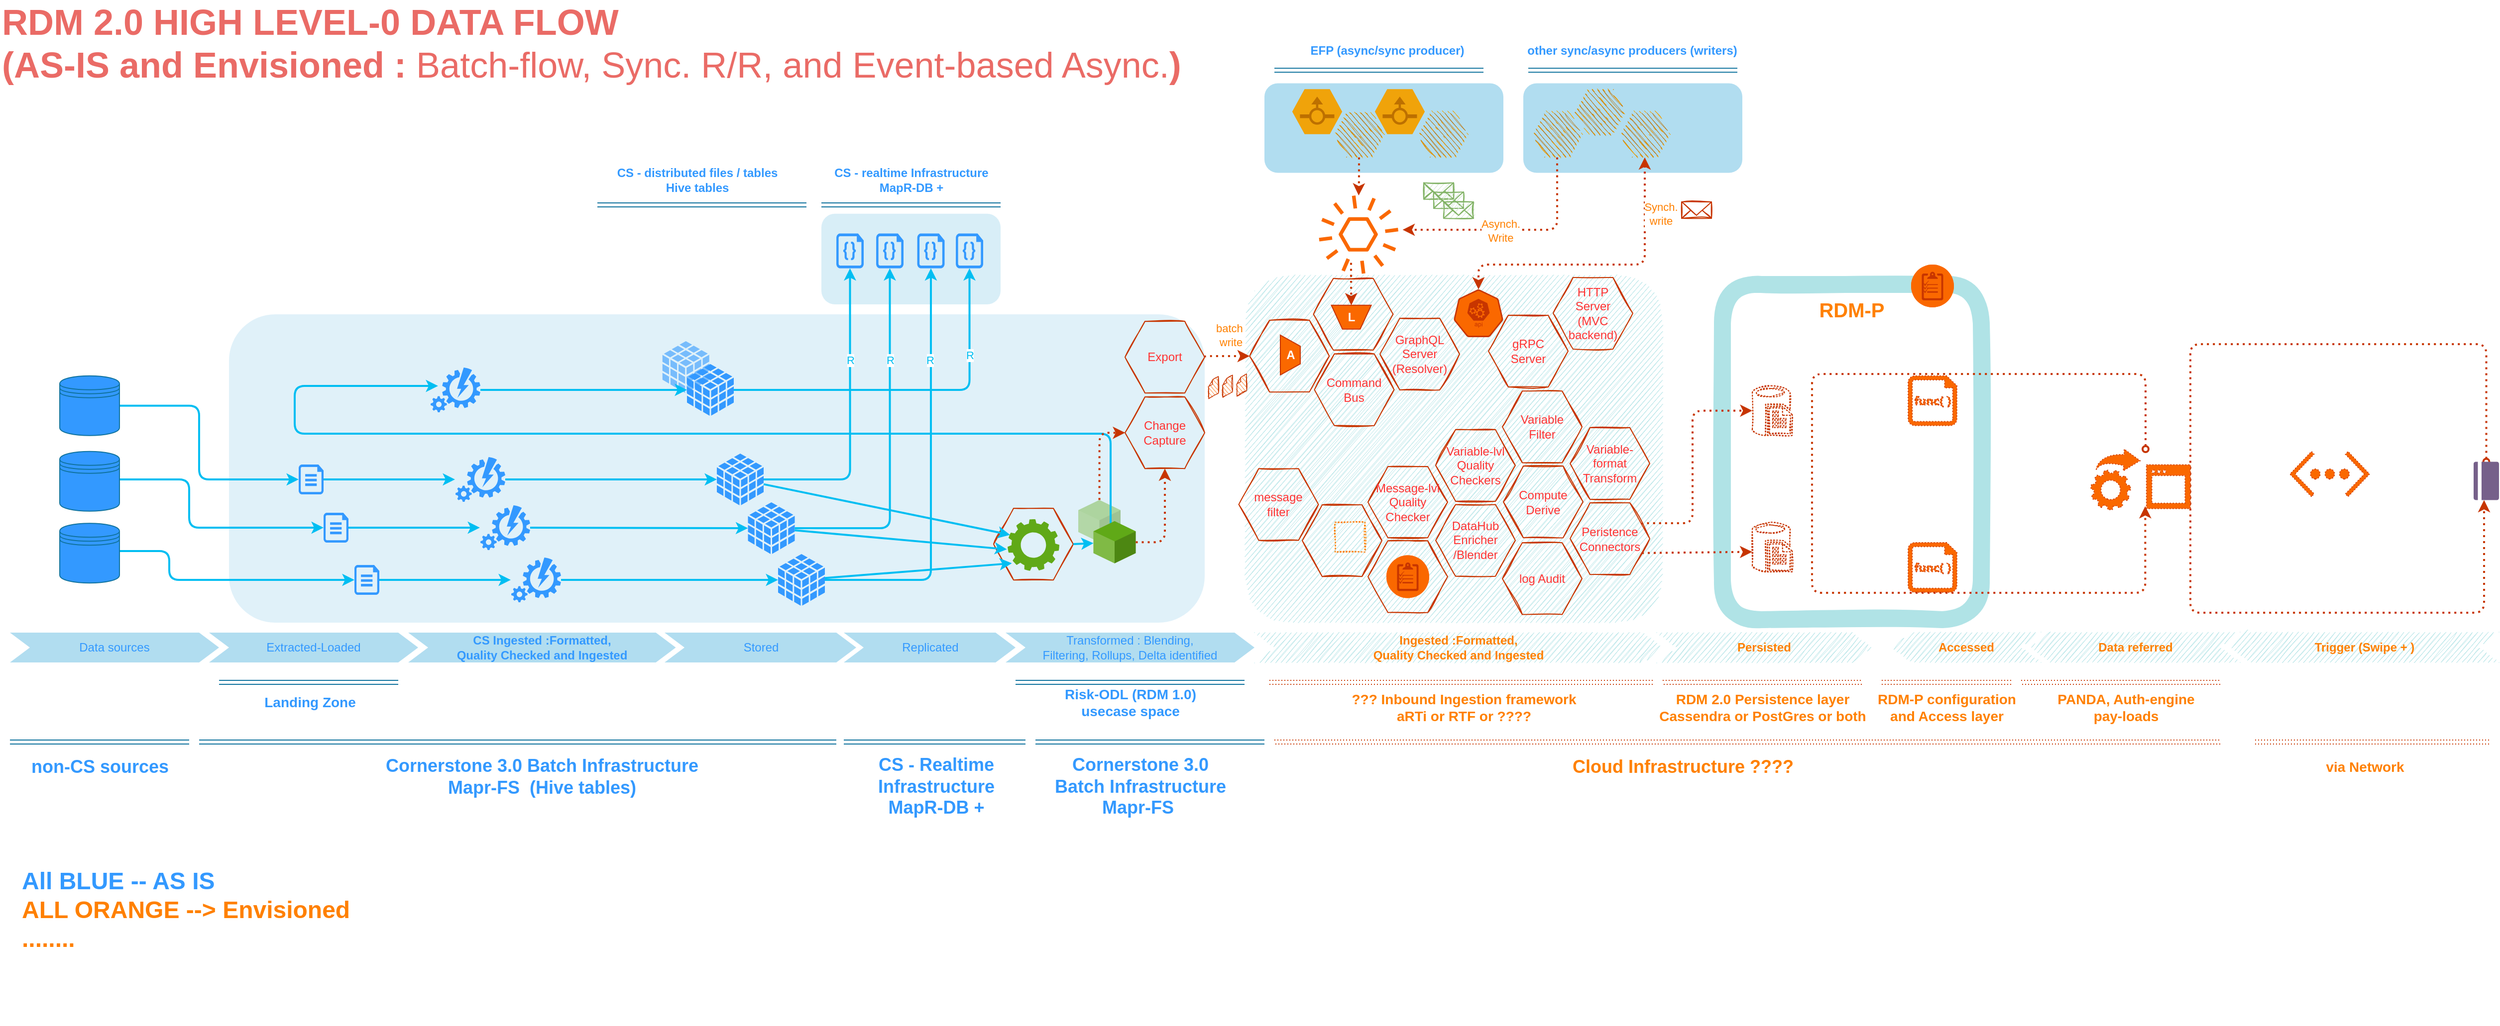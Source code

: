 <mxfile version="14.2.9" type="github">
  <diagram id="Td9-mndeDh_23hXxGDzK" name="Page-1">
    <mxGraphModel dx="883" dy="395" grid="1" gridSize="10" guides="1" tooltips="1" connect="1" arrows="1" fold="1" page="1" pageScale="1" pageWidth="850" pageHeight="1100" math="0" shadow="0">
      <root>
        <mxCell id="0" />
        <mxCell id="1" parent="0" />
        <mxCell id="Pg5ETTxkVNXYhfXZeRP4-10" value="" style="rounded=1;whiteSpace=wrap;html=1;sketch=0;fillColor=#b1ddf0;strokeColor=none;opacity=40;" parent="1" vertex="1">
          <mxGeometry x="250" y="350" width="980" height="310" as="geometry" />
        </mxCell>
        <mxCell id="uS7YmoTxu2O8jpIXmc0K-52" value="" style="shape=hexagon;perimeter=hexagonPerimeter2;whiteSpace=wrap;html=1;fixedSize=1;strokeColor=#C73500;sketch=1;fillColor=none;fontColor=#FF3333;" vertex="1" parent="1">
          <mxGeometry x="1018" y="545" width="80" height="72.12" as="geometry" />
        </mxCell>
        <mxCell id="Pg5ETTxkVNXYhfXZeRP4-1" value="" style="rounded=1;whiteSpace=wrap;html=1;sketch=1;fillColor=#b0e3e6;strokeColor=none;" parent="1" vertex="1">
          <mxGeometry x="1270" y="310" width="420" height="350" as="geometry" />
        </mxCell>
        <mxCell id="uS7YmoTxu2O8jpIXmc0K-47" value="" style="shape=hexagon;perimeter=hexagonPerimeter2;whiteSpace=wrap;html=1;fixedSize=1;strokeColor=#C73500;sketch=1;fontColor=#ffffff;fillColor=none;" vertex="1" parent="1">
          <mxGeometry x="1275.13" y="355.94" width="80" height="72.12" as="geometry" />
        </mxCell>
        <mxCell id="YAnELMvsAP-TXF1h9cd0-8" value="" style="rounded=1;whiteSpace=wrap;html=1;sketch=0;fillColor=#b1ddf0;strokeColor=none;" parent="1" vertex="1">
          <mxGeometry x="1550" y="117.78" width="220" height="90" as="geometry" />
        </mxCell>
        <mxCell id="uS7YmoTxu2O8jpIXmc0K-28" value="" style="shape=hexagon;perimeter=hexagonPerimeter2;whiteSpace=wrap;html=1;fixedSize=1;strokeColor=#C73500;sketch=1;fontColor=#ffffff;fillColor=none;" vertex="1" parent="1">
          <mxGeometry x="1394" y="577.68" width="80" height="72.12" as="geometry" />
        </mxCell>
        <mxCell id="Pg5ETTxkVNXYhfXZeRP4-12" value="&lt;b style=&quot;font-size: 20px&quot;&gt;&lt;font style=&quot;font-size: 20px&quot;&gt;RDM-P&lt;br&gt;&lt;br&gt;&lt;br&gt;&lt;br&gt;&lt;br&gt;&lt;br&gt;&lt;br&gt;&lt;br&gt;&lt;br&gt;&lt;br&gt;&lt;br&gt;&lt;br&gt;&lt;br&gt;&lt;/font&gt;&lt;/b&gt;" style="rounded=1;whiteSpace=wrap;html=1;sketch=1;strokeWidth=17;fillColor=none;fontColor=#FF8000;strokeColor=#B0E3E6;" parent="1" vertex="1">
          <mxGeometry x="1750" y="320" width="260" height="337" as="geometry" />
        </mxCell>
        <mxCell id="YAnELMvsAP-TXF1h9cd0-74" value="&lt;font&gt;gRPC &lt;br&gt;Server&lt;/font&gt;" style="shape=hexagon;perimeter=hexagonPerimeter2;whiteSpace=wrap;html=1;fixedSize=1;strokeColor=#C73500;sketch=1;fillColor=none;fontColor=#FF3333;" parent="1" vertex="1">
          <mxGeometry x="1515" y="350.94" width="80" height="72.12" as="geometry" />
        </mxCell>
        <mxCell id="uS7YmoTxu2O8jpIXmc0K-11" value="" style="shadow=0;dashed=0;html=1;labelPosition=center;verticalLabelPosition=bottom;verticalAlign=top;outlineConnect=0;align=center;shape=mxgraph.office.databases.database_cube;fontColor=#ffffff;strokeColor=none;fillColor=#3399FF;opacity=60;" vertex="1" parent="1">
          <mxGeometry x="685.37" y="377" width="47" height="52" as="geometry" />
        </mxCell>
        <mxCell id="uS7YmoTxu2O8jpIXmc0K-5" value="" style="verticalLabelPosition=bottom;verticalAlign=top;html=1;shape=mxgraph.infographic.shadedCube;isoAngle=15;fillColor=#60a917;fontColor=#ffffff;strokeColor=none;shadow=0;opacity=40;" vertex="1" parent="1">
          <mxGeometry x="1103" y="536.62" width="42.5" height="42.5" as="geometry" />
        </mxCell>
        <mxCell id="YAnELMvsAP-TXF1h9cd0-56" value="" style="shape=hexagon;perimeter=hexagonPerimeter2;whiteSpace=wrap;html=1;fixedSize=1;strokeColor=#C73500;sketch=1;fontColor=#ffffff;fillColor=none;" parent="1" vertex="1">
          <mxGeometry x="1328" y="541.5" width="80" height="72.12" as="geometry" />
        </mxCell>
        <mxCell id="Pg5ETTxkVNXYhfXZeRP4-31" value="" style="rounded=1;whiteSpace=wrap;html=1;sketch=0;fillColor=#b1ddf0;strokeColor=none;" parent="1" vertex="1">
          <mxGeometry x="1290" y="117.78" width="240" height="90" as="geometry" />
        </mxCell>
        <mxCell id="Pg5ETTxkVNXYhfXZeRP4-11" value="" style="rounded=1;whiteSpace=wrap;html=1;sketch=0;fillColor=#b1ddf0;strokeColor=none;opacity=50;" parent="1" vertex="1">
          <mxGeometry x="845" y="248.88" width="180" height="91.12" as="geometry" />
        </mxCell>
        <mxCell id="AzFJETMl0v4Ij8P8jwY9-28" value="" style="edgeStyle=orthogonalEdgeStyle;curved=1;rounded=0;orthogonalLoop=1;jettySize=auto;html=1;strokeWidth=2;entryX=-0.01;entryY=0.499;entryDx=0;entryDy=0;entryPerimeter=0;fillColor=#1ba1e2;strokeColor=#00BEF2;" parent="1" source="AzFJETMl0v4Ij8P8jwY9-1" target="AzFJETMl0v4Ij8P8jwY9-5" edge="1">
          <mxGeometry relative="1" as="geometry">
            <mxPoint x="425" y="527" as="targetPoint" />
          </mxGeometry>
        </mxCell>
        <mxCell id="AzFJETMl0v4Ij8P8jwY9-1" value="" style="verticalLabelPosition=bottom;html=1;verticalAlign=top;align=center;shape=mxgraph.azure.cloud_services_configuration_file;pointerEvents=1;fontColor=#ffffff;strokeColor=none;fillColor=#3399FF;" parent="1" vertex="1">
          <mxGeometry x="320" y="501" width="25" height="30" as="geometry" />
        </mxCell>
        <mxCell id="AzFJETMl0v4Ij8P8jwY9-35" value="" style="edgeStyle=orthogonalEdgeStyle;curved=1;rounded=0;orthogonalLoop=1;jettySize=auto;html=1;strokeWidth=2;fillColor=#1ba1e2;strokeColor=#00BEF2;" parent="1" source="AzFJETMl0v4Ij8P8jwY9-5" target="AzFJETMl0v4Ij8P8jwY9-49" edge="1">
          <mxGeometry relative="1" as="geometry">
            <mxPoint x="658" y="527" as="targetPoint" />
          </mxGeometry>
        </mxCell>
        <mxCell id="AzFJETMl0v4Ij8P8jwY9-5" value="" style="verticalLabelPosition=bottom;html=1;verticalAlign=top;align=center;shape=mxgraph.azure.automation;pointerEvents=1;fontColor=#ffffff;strokeColor=none;fillColor=#3399FF;" parent="1" vertex="1">
          <mxGeometry x="477.5" y="493.5" width="50" height="45" as="geometry" />
        </mxCell>
        <mxCell id="AzFJETMl0v4Ij8P8jwY9-7" value="Extracted-Loaded" style="shape=step;perimeter=stepPerimeter;whiteSpace=wrap;html=1;fixedSize=1;fillColor=#b1ddf0;strokeColor=none;fontColor=#3399FF;fontStyle=0" parent="1" vertex="1">
          <mxGeometry x="230" y="670" width="210" height="30" as="geometry" />
        </mxCell>
        <mxCell id="AzFJETMl0v4Ij8P8jwY9-8" value="CS Ingested :Formatted, &lt;br&gt;Quality Checked and Ingested" style="shape=step;perimeter=stepPerimeter;whiteSpace=wrap;html=1;fixedSize=1;fillColor=#b1ddf0;fontStyle=1;strokeColor=none;fontColor=#3399FF;" parent="1" vertex="1">
          <mxGeometry x="430" y="670" width="268.75" height="30" as="geometry" />
        </mxCell>
        <mxCell id="AzFJETMl0v4Ij8P8jwY9-9" value="Stored" style="shape=step;perimeter=stepPerimeter;whiteSpace=wrap;html=1;fixedSize=1;fillColor=#b1ddf0;strokeColor=none;fontColor=#3399FF;fontStyle=0" parent="1" vertex="1">
          <mxGeometry x="687.5" y="670" width="192.5" height="30" as="geometry" />
        </mxCell>
        <mxCell id="AzFJETMl0v4Ij8P8jwY9-10" value="&lt;span&gt;Transformed : Blending, &lt;br&gt;Filtering, Rollups, Delta identified&lt;/span&gt;" style="shape=step;perimeter=stepPerimeter;whiteSpace=wrap;html=1;fixedSize=1;fillColor=#b1ddf0;strokeColor=none;fontStyle=0;fontColor=#3399FF;" parent="1" vertex="1">
          <mxGeometry x="1030" y="670" width="250" height="30" as="geometry" />
        </mxCell>
        <mxCell id="AzFJETMl0v4Ij8P8jwY9-13" value="" style="shape=link;html=1;fillColor=#b1ddf0;strokeColor=#10739e;fontColor=#3399FF;fontSize=18;" parent="1" edge="1">
          <mxGeometry width="100" relative="1" as="geometry">
            <mxPoint x="220" y="780" as="sourcePoint" />
            <mxPoint x="860" y="780" as="targetPoint" />
          </mxGeometry>
        </mxCell>
        <mxCell id="AzFJETMl0v4Ij8P8jwY9-31" value="Cornerstone 3.0 Batch Infrastructure&lt;br style=&quot;font-size: 18px;&quot;&gt;Mapr-FS&amp;nbsp; (Hive tables)" style="text;html=1;align=center;verticalAlign=middle;resizable=0;points=[];autosize=1;fontStyle=1;fontColor=#3399FF;fontSize=18;" parent="1" vertex="1">
          <mxGeometry x="399.37" y="790" width="330" height="50" as="geometry" />
        </mxCell>
        <mxCell id="AzFJETMl0v4Ij8P8jwY9-37" value="" style="edgeStyle=orthogonalEdgeStyle;curved=1;rounded=0;orthogonalLoop=1;jettySize=auto;html=1;strokeWidth=2;entryX=-0.01;entryY=0.499;entryDx=0;entryDy=0;entryPerimeter=0;fillColor=#1ba1e2;strokeColor=#00BEF2;" parent="1" source="AzFJETMl0v4Ij8P8jwY9-38" target="AzFJETMl0v4Ij8P8jwY9-40" edge="1">
          <mxGeometry relative="1" as="geometry">
            <mxPoint x="450" y="572" as="targetPoint" />
          </mxGeometry>
        </mxCell>
        <mxCell id="AzFJETMl0v4Ij8P8jwY9-38" value="" style="verticalLabelPosition=bottom;html=1;verticalAlign=top;align=center;shape=mxgraph.azure.cloud_services_configuration_file;pointerEvents=1;fontColor=#ffffff;strokeColor=none;fillColor=#3399FF;" parent="1" vertex="1">
          <mxGeometry x="345" y="549.5" width="25" height="30" as="geometry" />
        </mxCell>
        <mxCell id="AzFJETMl0v4Ij8P8jwY9-39" value="" style="edgeStyle=orthogonalEdgeStyle;curved=1;rounded=0;orthogonalLoop=1;jettySize=auto;html=1;strokeWidth=2;fillColor=#1ba1e2;strokeColor=#00BEF2;" parent="1" source="AzFJETMl0v4Ij8P8jwY9-40" target="AzFJETMl0v4Ij8P8jwY9-50" edge="1">
          <mxGeometry relative="1" as="geometry">
            <mxPoint x="683" y="572" as="targetPoint" />
          </mxGeometry>
        </mxCell>
        <mxCell id="AzFJETMl0v4Ij8P8jwY9-40" value="" style="verticalLabelPosition=bottom;html=1;verticalAlign=top;align=center;shape=mxgraph.azure.automation;pointerEvents=1;fontColor=#ffffff;strokeColor=none;fillColor=#3399FF;" parent="1" vertex="1">
          <mxGeometry x="502.5" y="542" width="50" height="45" as="geometry" />
        </mxCell>
        <mxCell id="AzFJETMl0v4Ij8P8jwY9-42" value="" style="edgeStyle=orthogonalEdgeStyle;curved=1;rounded=0;orthogonalLoop=1;jettySize=auto;html=1;strokeWidth=2;entryX=-0.01;entryY=0.499;entryDx=0;entryDy=0;entryPerimeter=0;fillColor=#1ba1e2;strokeColor=#00BEF2;" parent="1" source="AzFJETMl0v4Ij8P8jwY9-43" target="AzFJETMl0v4Ij8P8jwY9-45" edge="1">
          <mxGeometry relative="1" as="geometry">
            <mxPoint x="481" y="617" as="targetPoint" />
          </mxGeometry>
        </mxCell>
        <mxCell id="AzFJETMl0v4Ij8P8jwY9-43" value="" style="verticalLabelPosition=bottom;html=1;verticalAlign=top;align=center;shape=mxgraph.azure.cloud_services_configuration_file;pointerEvents=1;fontColor=#ffffff;strokeColor=none;fillColor=#3399FF;" parent="1" vertex="1">
          <mxGeometry x="376" y="602" width="25" height="30" as="geometry" />
        </mxCell>
        <mxCell id="AzFJETMl0v4Ij8P8jwY9-44" value="" style="edgeStyle=orthogonalEdgeStyle;curved=1;rounded=0;orthogonalLoop=1;jettySize=auto;html=1;strokeWidth=2;fillColor=#1ba1e2;strokeColor=#00BEF2;" parent="1" source="AzFJETMl0v4Ij8P8jwY9-45" target="AzFJETMl0v4Ij8P8jwY9-48" edge="1">
          <mxGeometry relative="1" as="geometry">
            <mxPoint x="714" y="617" as="targetPoint" />
          </mxGeometry>
        </mxCell>
        <mxCell id="AzFJETMl0v4Ij8P8jwY9-45" value="" style="verticalLabelPosition=bottom;html=1;verticalAlign=top;align=center;shape=mxgraph.azure.automation;pointerEvents=1;fontColor=#ffffff;strokeColor=none;fillColor=#3399FF;" parent="1" vertex="1">
          <mxGeometry x="533.5" y="594.5" width="50" height="45" as="geometry" />
        </mxCell>
        <mxCell id="AzFJETMl0v4Ij8P8jwY9-48" value="" style="shadow=0;dashed=0;html=1;labelPosition=center;verticalLabelPosition=bottom;verticalAlign=top;outlineConnect=0;align=center;shape=mxgraph.office.databases.database_cube;fontColor=#ffffff;strokeColor=none;fillColor=#3399FF;" parent="1" vertex="1">
          <mxGeometry x="801.5" y="591" width="47" height="52" as="geometry" />
        </mxCell>
        <mxCell id="AzFJETMl0v4Ij8P8jwY9-60" value="" style="rounded=0;orthogonalLoop=1;jettySize=auto;html=1;strokeWidth=2;entryX=0.049;entryY=0.304;entryDx=0;entryDy=0;entryPerimeter=0;fillColor=#1ba1e2;strokeColor=#00BEF2;" parent="1" source="AzFJETMl0v4Ij8P8jwY9-49" target="AzFJETMl0v4Ij8P8jwY9-58" edge="1">
          <mxGeometry relative="1" as="geometry">
            <mxPoint x="790" y="520" as="sourcePoint" />
            <mxPoint x="795" y="542.5" as="targetPoint" />
          </mxGeometry>
        </mxCell>
        <mxCell id="AzFJETMl0v4Ij8P8jwY9-74" value="" style="rounded=1;sketch=0;orthogonalLoop=1;jettySize=auto;html=1;shadow=0;strokeWidth=2;entryX=0.5;entryY=1;entryDx=0;entryDy=0;entryPerimeter=0;fillColor=#1ba1e2;strokeColor=#00BEF2;edgeStyle=orthogonalEdgeStyle;" parent="1" source="AzFJETMl0v4Ij8P8jwY9-49" target="AzFJETMl0v4Ij8P8jwY9-72" edge="1">
          <mxGeometry relative="1" as="geometry">
            <mxPoint x="795" y="531.5" as="targetPoint" />
          </mxGeometry>
        </mxCell>
        <mxCell id="YAnELMvsAP-TXF1h9cd0-38" value="R" style="edgeLabel;html=1;align=center;verticalAlign=middle;resizable=0;points=[];fontColor=#00BEF2;" parent="AzFJETMl0v4Ij8P8jwY9-74" vertex="1" connectable="0">
          <mxGeometry x="0.334" y="1" relative="1" as="geometry">
            <mxPoint x="0.98" y="-7.47" as="offset" />
          </mxGeometry>
        </mxCell>
        <mxCell id="AzFJETMl0v4Ij8P8jwY9-49" value="" style="shadow=0;dashed=0;html=1;labelPosition=center;verticalLabelPosition=bottom;verticalAlign=top;outlineConnect=0;align=center;shape=mxgraph.office.databases.database_cube;fontColor=#ffffff;strokeColor=none;fillColor=#3399FF;" parent="1" vertex="1">
          <mxGeometry x="740" y="490" width="47" height="52" as="geometry" />
        </mxCell>
        <mxCell id="AzFJETMl0v4Ij8P8jwY9-50" value="" style="shadow=0;dashed=0;html=1;labelPosition=center;verticalLabelPosition=bottom;verticalAlign=top;outlineConnect=0;align=center;shape=mxgraph.office.databases.database_cube;fontColor=#ffffff;strokeColor=none;fillColor=#3399FF;" parent="1" vertex="1">
          <mxGeometry x="771.25" y="539" width="47" height="52" as="geometry" />
        </mxCell>
        <mxCell id="AzFJETMl0v4Ij8P8jwY9-70" value="" style="rounded=1;sketch=0;orthogonalLoop=1;jettySize=auto;html=1;shadow=0;strokeWidth=2;entryX=0.5;entryY=1;entryDx=0;entryDy=0;entryPerimeter=0;fillColor=#1ba1e2;strokeColor=#00BEF2;edgeStyle=orthogonalEdgeStyle;" parent="1" source="AzFJETMl0v4Ij8P8jwY9-51" target="AzFJETMl0v4Ij8P8jwY9-71" edge="1">
          <mxGeometry relative="1" as="geometry">
            <mxPoint x="1188" y="416" as="targetPoint" />
          </mxGeometry>
        </mxCell>
        <mxCell id="YAnELMvsAP-TXF1h9cd0-42" value="R" style="edgeLabel;html=1;align=center;verticalAlign=middle;resizable=0;points=[];fontColor=#00BEF2;" parent="AzFJETMl0v4Ij8P8jwY9-70" vertex="1" connectable="0">
          <mxGeometry x="0.513" y="3" relative="1" as="geometry">
            <mxPoint x="2.96" y="-0.94" as="offset" />
          </mxGeometry>
        </mxCell>
        <mxCell id="AzFJETMl0v4Ij8P8jwY9-51" value="" style="shadow=0;dashed=0;html=1;labelPosition=center;verticalLabelPosition=bottom;verticalAlign=top;outlineConnect=0;align=center;shape=mxgraph.office.databases.database_cube;fontColor=#ffffff;strokeColor=none;fillColor=#3399FF;" parent="1" vertex="1">
          <mxGeometry x="710" y="400" width="47" height="52" as="geometry" />
        </mxCell>
        <mxCell id="AzFJETMl0v4Ij8P8jwY9-52" value="" style="verticalLabelPosition=bottom;html=1;verticalAlign=top;align=center;shape=mxgraph.azure.automation;pointerEvents=1;fontColor=#ffffff;strokeColor=none;fillColor=#3399FF;" parent="1" vertex="1">
          <mxGeometry x="452.5" y="403.5" width="50" height="45" as="geometry" />
        </mxCell>
        <mxCell id="AzFJETMl0v4Ij8P8jwY9-65" value="" style="edgeStyle=orthogonalEdgeStyle;rounded=1;orthogonalLoop=1;jettySize=auto;html=1;strokeWidth=2;entryX=0.23;entryY=0.41;entryDx=0;entryDy=0;entryPerimeter=0;shadow=0;sketch=0;fillColor=#1ba1e2;strokeColor=#00BEF2;exitX=0.5;exitY=0;exitDx=0;exitDy=0;exitPerimeter=0;" parent="1" edge="1">
          <mxGeometry relative="1" as="geometry">
            <mxPoint x="460" y="421.95" as="targetPoint" />
            <Array as="points">
              <mxPoint x="1135" y="470" />
              <mxPoint x="316" y="470" />
              <mxPoint x="316" y="422" />
            </Array>
            <mxPoint x="1135.5" y="561.87" as="sourcePoint" />
          </mxGeometry>
        </mxCell>
        <mxCell id="AzFJETMl0v4Ij8P8jwY9-54" value="" style="verticalLabelPosition=bottom;verticalAlign=top;html=1;shape=mxgraph.infographic.shadedCube;isoAngle=15;fillColor=#60a917;fontColor=#ffffff;strokeColor=none;" parent="1" vertex="1">
          <mxGeometry x="1118.25" y="557.87" width="42.5" height="42.5" as="geometry" />
        </mxCell>
        <mxCell id="AzFJETMl0v4Ij8P8jwY9-55" value="" style="shape=link;html=1;fillColor=#b1ddf0;strokeColor=#10739e;fontColor=#3399FF;fontStyle=0;fontSize=14;" parent="1" edge="1">
          <mxGeometry width="100" relative="1" as="geometry">
            <mxPoint x="1040" y="720" as="sourcePoint" />
            <mxPoint x="1270" y="720" as="targetPoint" />
          </mxGeometry>
        </mxCell>
        <mxCell id="AzFJETMl0v4Ij8P8jwY9-56" value="Risk-ODL (RDM 1.0)&lt;br style=&quot;font-size: 14px&quot;&gt;usecase space" style="text;html=1;align=center;verticalAlign=middle;resizable=0;points=[];autosize=1;fontStyle=1;fontColor=#3399FF;fontSize=14;" parent="1" vertex="1">
          <mxGeometry x="1080" y="720" width="150" height="40" as="geometry" />
        </mxCell>
        <mxCell id="AzFJETMl0v4Ij8P8jwY9-63" value="" style="edgeStyle=none;rounded=0;orthogonalLoop=1;jettySize=auto;html=1;strokeWidth=2;fillColor=#1ba1e2;strokeColor=#00BEF2;exitX=1;exitY=0.5;exitDx=0;exitDy=0;" parent="1" source="uS7YmoTxu2O8jpIXmc0K-52" target="AzFJETMl0v4Ij8P8jwY9-54" edge="1">
          <mxGeometry relative="1" as="geometry">
            <mxPoint x="1110.0" y="584.111" as="sourcePoint" />
          </mxGeometry>
        </mxCell>
        <mxCell id="AzFJETMl0v4Ij8P8jwY9-58" value="" style="html=1;aspect=fixed;shadow=0;align=center;verticalAlign=top;fillColor=#60a917;shape=mxgraph.gcp2.gear;fontColor=#ffffff;strokeColor=none;" parent="1" vertex="1">
          <mxGeometry x="1032" y="555.88" width="52" height="52" as="geometry" />
        </mxCell>
        <mxCell id="AzFJETMl0v4Ij8P8jwY9-61" value="" style="rounded=0;orthogonalLoop=1;jettySize=auto;html=1;strokeWidth=2;fillColor=#1ba1e2;strokeColor=#00BEF2;entryX=-0.013;entryY=0.585;entryDx=0;entryDy=0;entryPerimeter=0;" parent="1" source="AzFJETMl0v4Ij8P8jwY9-50" target="AzFJETMl0v4Ij8P8jwY9-58" edge="1">
          <mxGeometry relative="1" as="geometry">
            <mxPoint x="725" y="555.536" as="sourcePoint" />
            <mxPoint x="902.35" y="578.45" as="targetPoint" />
          </mxGeometry>
        </mxCell>
        <mxCell id="AzFJETMl0v4Ij8P8jwY9-62" value="" style="rounded=0;orthogonalLoop=1;jettySize=auto;html=1;strokeWidth=2;entryX=0.083;entryY=0.854;entryDx=0;entryDy=0;entryPerimeter=0;fillColor=#1ba1e2;strokeColor=#00BEF2;" parent="1" source="AzFJETMl0v4Ij8P8jwY9-48" target="AzFJETMl0v4Ij8P8jwY9-58" edge="1">
          <mxGeometry relative="1" as="geometry">
            <mxPoint x="749" y="597.493" as="sourcePoint" />
            <mxPoint x="898.35" y="597.45" as="targetPoint" />
          </mxGeometry>
        </mxCell>
        <mxCell id="AzFJETMl0v4Ij8P8jwY9-68" value="Replicated" style="shape=step;perimeter=stepPerimeter;whiteSpace=wrap;html=1;fixedSize=1;fillColor=#b1ddf0;strokeColor=none;fontColor=#3399FF;fontStyle=0" parent="1" vertex="1">
          <mxGeometry x="867.5" y="670" width="172.5" height="30" as="geometry" />
        </mxCell>
        <mxCell id="AzFJETMl0v4Ij8P8jwY9-71" value="" style="verticalLabelPosition=bottom;html=1;verticalAlign=top;align=center;shape=mxgraph.azure.code_file;pointerEvents=1;fontColor=#ffffff;strokeColor=none;fillColor=#3399FF;" parent="1" vertex="1">
          <mxGeometry x="980" y="268.75" width="27.5" height="35" as="geometry" />
        </mxCell>
        <mxCell id="AzFJETMl0v4Ij8P8jwY9-72" value="" style="verticalLabelPosition=bottom;html=1;verticalAlign=top;align=center;shape=mxgraph.azure.code_file;pointerEvents=1;fontColor=#ffffff;strokeColor=none;fillColor=#3399FF;" parent="1" vertex="1">
          <mxGeometry x="860" y="268.75" width="27.5" height="35" as="geometry" />
        </mxCell>
        <mxCell id="AzFJETMl0v4Ij8P8jwY9-76" value="" style="verticalLabelPosition=bottom;html=1;verticalAlign=top;align=center;shape=mxgraph.azure.code_file;pointerEvents=1;fontColor=#ffffff;strokeColor=none;fillColor=#3399FF;" parent="1" vertex="1">
          <mxGeometry x="900" y="268.75" width="27.5" height="35" as="geometry" />
        </mxCell>
        <mxCell id="AzFJETMl0v4Ij8P8jwY9-78" value="" style="verticalLabelPosition=bottom;html=1;verticalAlign=top;align=center;shape=mxgraph.azure.code_file;pointerEvents=1;fontColor=#ffffff;strokeColor=none;fillColor=#3399FF;" parent="1" vertex="1">
          <mxGeometry x="941.25" y="268.75" width="27.5" height="35" as="geometry" />
        </mxCell>
        <mxCell id="AzFJETMl0v4Ij8P8jwY9-79" value="" style="rounded=1;orthogonalLoop=1;jettySize=auto;html=1;strokeWidth=2;entryX=0.5;entryY=1;entryDx=0;entryDy=0;entryPerimeter=0;fillColor=#1ba1e2;strokeColor=#00BEF2;edgeStyle=orthogonalEdgeStyle;" parent="1" source="AzFJETMl0v4Ij8P8jwY9-48" target="AzFJETMl0v4Ij8P8jwY9-78" edge="1">
          <mxGeometry relative="1" as="geometry">
            <mxPoint x="817.25" y="642.565" as="sourcePoint" />
            <mxPoint x="1167.5" y="643.54" as="targetPoint" />
          </mxGeometry>
        </mxCell>
        <mxCell id="YAnELMvsAP-TXF1h9cd0-40" value="R" style="edgeLabel;html=1;align=center;verticalAlign=middle;resizable=0;points=[];fontColor=#00BEF2;" parent="AzFJETMl0v4Ij8P8jwY9-79" vertex="1" connectable="0">
          <mxGeometry x="0.551" y="1" relative="1" as="geometry">
            <mxPoint x="-0.25" y="-2.17" as="offset" />
          </mxGeometry>
        </mxCell>
        <mxCell id="AzFJETMl0v4Ij8P8jwY9-77" value="" style="rounded=1;sketch=0;orthogonalLoop=1;jettySize=auto;html=1;shadow=0;strokeWidth=2;entryX=0.5;entryY=1;entryDx=0;entryDy=0;entryPerimeter=0;fillColor=#1ba1e2;strokeColor=#00BEF2;edgeStyle=orthogonalEdgeStyle;" parent="1" source="AzFJETMl0v4Ij8P8jwY9-50" target="AzFJETMl0v4Ij8P8jwY9-76" edge="1">
          <mxGeometry relative="1" as="geometry" />
        </mxCell>
        <mxCell id="YAnELMvsAP-TXF1h9cd0-39" value="R" style="edgeLabel;html=1;align=center;verticalAlign=middle;resizable=0;points=[];fontColor=#00BEF2;" parent="AzFJETMl0v4Ij8P8jwY9-77" vertex="1" connectable="0">
          <mxGeometry x="0.465" relative="1" as="geometry">
            <mxPoint x="-0.02" y="-3.22" as="offset" />
          </mxGeometry>
        </mxCell>
        <mxCell id="AzFJETMl0v4Ij8P8jwY9-81" value="" style="shape=link;html=1;fillColor=#b1ddf0;strokeColor=#10739e;fontColor=#3399FF;fontSize=18;" parent="1" edge="1">
          <mxGeometry width="100" relative="1" as="geometry">
            <mxPoint x="867.5" y="780" as="sourcePoint" />
            <mxPoint x="1050" y="780" as="targetPoint" />
          </mxGeometry>
        </mxCell>
        <mxCell id="AzFJETMl0v4Ij8P8jwY9-82" value="CS - Realtime &lt;br&gt;Infrastructure&lt;br style=&quot;font-size: 18px&quot;&gt;MapR-DB +" style="text;html=1;align=center;verticalAlign=middle;resizable=0;points=[];autosize=1;fontStyle=1;fontColor=#3399FF;fontSize=18;" parent="1" vertex="1">
          <mxGeometry x="895" y="790" width="130" height="70" as="geometry" />
        </mxCell>
        <mxCell id="AzFJETMl0v4Ij8P8jwY9-83" value="Ingested :Formatted, &lt;br&gt;Quality Checked and Ingested" style="shape=step;perimeter=stepPerimeter;whiteSpace=wrap;html=1;fixedSize=1;fillColor=#b0e3e6;fontStyle=1;dashed=1;dashPattern=1 2;sketch=1;strokeColor=none;fontColor=#FF8000;" parent="1" vertex="1">
          <mxGeometry x="1280" y="670" width="410" height="30" as="geometry" />
        </mxCell>
        <mxCell id="AzFJETMl0v4Ij8P8jwY9-88" value="Persisted" style="shape=step;perimeter=stepPerimeter;whiteSpace=wrap;html=1;fixedSize=1;fillColor=#b0e3e6;fontStyle=1;dashed=1;dashPattern=1 2;sketch=1;strokeColor=none;fontColor=#FF8000;" parent="1" vertex="1">
          <mxGeometry x="1684" y="670" width="216" height="30" as="geometry" />
        </mxCell>
        <mxCell id="AzFJETMl0v4Ij8P8jwY9-89" value="" style="shape=link;html=1;fillColor=#fa6800;strokeColor=#C73500;fontColor=#006600;dashed=1;dashPattern=1 2;fontSize=14;" parent="1" edge="1">
          <mxGeometry width="100" relative="1" as="geometry">
            <mxPoint x="1690" y="720" as="sourcePoint" />
            <mxPoint x="1890" y="720" as="targetPoint" />
          </mxGeometry>
        </mxCell>
        <mxCell id="AzFJETMl0v4Ij8P8jwY9-90" value="" style="shape=link;html=1;fillColor=#fa6800;fontColor=#006600;strokeColor=#C73500;dashed=1;dashPattern=1 2;fontSize=14;" parent="1" edge="1">
          <mxGeometry width="100" relative="1" as="geometry">
            <mxPoint x="1295" y="720" as="sourcePoint" />
            <mxPoint x="1680" y="720" as="targetPoint" />
          </mxGeometry>
        </mxCell>
        <mxCell id="AzFJETMl0v4Ij8P8jwY9-91" value="??? Inbound Ingestion framework&lt;br style=&quot;font-size: 14px;&quot;&gt;aRTi or RTF or ????" style="text;html=1;align=center;verticalAlign=middle;resizable=0;points=[];autosize=1;fontColor=#FF8000;fontStyle=1;fontSize=14;" parent="1" vertex="1">
          <mxGeometry x="1370" y="725" width="240" height="40" as="geometry" />
        </mxCell>
        <mxCell id="AzFJETMl0v4Ij8P8jwY9-92" value="RDM 2.0 Persistence layer&lt;br style=&quot;font-size: 14px;&quot;&gt;Cassendra or PostGres or both" style="text;html=1;align=center;verticalAlign=middle;resizable=0;points=[];autosize=1;fontColor=#FF8000;fontStyle=1;fontSize=14;" parent="1" vertex="1">
          <mxGeometry x="1680" y="725" width="220" height="40" as="geometry" />
        </mxCell>
        <mxCell id="AzFJETMl0v4Ij8P8jwY9-95" value="" style="shape=link;html=1;fillColor=#b1ddf0;strokeColor=#10739e;fontColor=#3399FF;" parent="1" edge="1">
          <mxGeometry width="100" relative="1" as="geometry">
            <mxPoint x="845" y="240" as="sourcePoint" />
            <mxPoint x="1025" y="240" as="targetPoint" />
          </mxGeometry>
        </mxCell>
        <mxCell id="AzFJETMl0v4Ij8P8jwY9-96" value="CS - realtime Infrastructure&lt;br&gt;MapR-DB +" style="text;html=1;align=center;verticalAlign=middle;resizable=0;points=[];autosize=1;fontStyle=1;fontColor=#3399FF;" parent="1" vertex="1">
          <mxGeometry x="850" y="200" width="170" height="30" as="geometry" />
        </mxCell>
        <mxCell id="AzFJETMl0v4Ij8P8jwY9-99" value="&lt;b&gt;&lt;font&gt;&lt;font style=&quot;font-size: 24px&quot;&gt;&lt;font color=&quot;#3399ff&quot;&gt;All BLUE -- AS IS&lt;/font&gt;&lt;br&gt;ALL ORANGE --&amp;gt; Envisioned&lt;br&gt;........&lt;br&gt;&lt;br&gt;&lt;br&gt;&lt;/font&gt;&lt;br&gt;&lt;/font&gt;&lt;/b&gt;" style="text;html=1;align=left;verticalAlign=middle;resizable=0;points=[];autosize=1;fontColor=#FF8000;" parent="1" vertex="1">
          <mxGeometry x="40" y="935" width="350" height="100" as="geometry" />
        </mxCell>
        <mxCell id="AzFJETMl0v4Ij8P8jwY9-100" value="" style="shape=link;html=1;fillColor=#b1ddf0;strokeColor=#10739e;fontColor=#3399FF;fontSize=18;" parent="1" edge="1">
          <mxGeometry width="100" relative="1" as="geometry">
            <mxPoint x="1060" y="780" as="sourcePoint" />
            <mxPoint x="1290" y="780" as="targetPoint" />
          </mxGeometry>
        </mxCell>
        <mxCell id="AzFJETMl0v4Ij8P8jwY9-101" value="Cornerstone 3.0 &lt;br&gt;Batch Infrastructure&lt;br style=&quot;font-size: 18px&quot;&gt;Mapr-FS&amp;nbsp;" style="text;html=1;align=center;verticalAlign=middle;resizable=0;points=[];autosize=1;fontStyle=1;fontColor=#3399FF;fontSize=18;" parent="1" vertex="1">
          <mxGeometry x="1070" y="790" width="190" height="70" as="geometry" />
        </mxCell>
        <mxCell id="AzFJETMl0v4Ij8P8jwY9-102" value="" style="shape=link;html=1;fillColor=#fa6800;strokeColor=#C73500;fontColor=#3399FF;dashed=1;dashPattern=1 2;fontSize=18;" parent="1" edge="1">
          <mxGeometry width="100" relative="1" as="geometry">
            <mxPoint x="1300" y="780" as="sourcePoint" />
            <mxPoint x="2250" y="780" as="targetPoint" />
          </mxGeometry>
        </mxCell>
        <mxCell id="AzFJETMl0v4Ij8P8jwY9-103" value="Cloud Infrastructure ????" style="text;html=1;align=center;verticalAlign=middle;resizable=0;points=[];autosize=1;fontStyle=1;fontColor=#FF8000;fontSize=18;" parent="1" vertex="1">
          <mxGeometry x="1590" y="790" width="240" height="30" as="geometry" />
        </mxCell>
        <mxCell id="AzFJETMl0v4Ij8P8jwY9-104" value="&lt;font&gt;&lt;font style=&quot;font-size: 36px&quot;&gt;RDM 2.0 HIGH LEVEL-0 DATA FLOW &lt;br&gt;(AS-IS and Envisioned : &lt;span style=&quot;font-weight: normal&quot;&gt;Batch-flow, Sync. R/R, and Event-based Async.&lt;/span&gt;)&lt;br&gt;&lt;/font&gt;&lt;br&gt;&lt;/font&gt;" style="text;html=1;align=left;verticalAlign=middle;resizable=0;points=[];autosize=1;fontStyle=1;fontColor=#EA6B66;" parent="1" vertex="1">
          <mxGeometry x="20" y="54.66" width="1200" height="60" as="geometry" />
        </mxCell>
        <mxCell id="AzFJETMl0v4Ij8P8jwY9-105" value="Data sources" style="shape=step;perimeter=stepPerimeter;whiteSpace=wrap;html=1;fixedSize=1;fillColor=#b1ddf0;strokeColor=none;fontColor=#3399FF;fontStyle=0" parent="1" vertex="1">
          <mxGeometry x="30" y="670" width="210" height="30" as="geometry" />
        </mxCell>
        <mxCell id="AzFJETMl0v4Ij8P8jwY9-109" value="" style="edgeStyle=orthogonalEdgeStyle;rounded=1;sketch=0;orthogonalLoop=1;jettySize=auto;html=1;shadow=0;labelBackgroundColor=none;strokeColor=#00BEF2;strokeWidth=2;fontColor=#FF8000;entryX=0;entryY=0.5;entryDx=0;entryDy=0;entryPerimeter=0;" parent="1" source="AzFJETMl0v4Ij8P8jwY9-107" target="AzFJETMl0v4Ij8P8jwY9-1" edge="1">
          <mxGeometry relative="1" as="geometry">
            <mxPoint x="200" y="516" as="targetPoint" />
            <Array as="points">
              <mxPoint x="220" y="442" />
              <mxPoint x="220" y="516" />
            </Array>
          </mxGeometry>
        </mxCell>
        <mxCell id="AzFJETMl0v4Ij8P8jwY9-107" value="" style="shape=datastore;whiteSpace=wrap;html=1;labelBackgroundColor=none;sketch=0;strokeColor=#10739e;align=left;fillColor=#3399FF;" parent="1" vertex="1">
          <mxGeometry x="80" y="411.88" width="60" height="60" as="geometry" />
        </mxCell>
        <mxCell id="AzFJETMl0v4Ij8P8jwY9-112" value="" style="edgeStyle=orthogonalEdgeStyle;rounded=1;sketch=0;orthogonalLoop=1;jettySize=auto;html=1;shadow=0;labelBackgroundColor=none;strokeColor=#00BEF2;strokeWidth=2;fontColor=#FF8000;entryX=0;entryY=0.5;entryDx=0;entryDy=0;entryPerimeter=0;" parent="1" source="AzFJETMl0v4Ij8P8jwY9-110" target="AzFJETMl0v4Ij8P8jwY9-38" edge="1">
          <mxGeometry relative="1" as="geometry">
            <mxPoint x="220" y="549.5" as="targetPoint" />
            <Array as="points">
              <mxPoint x="210" y="516" />
              <mxPoint x="210" y="565" />
            </Array>
          </mxGeometry>
        </mxCell>
        <mxCell id="AzFJETMl0v4Ij8P8jwY9-110" value="" style="shape=datastore;whiteSpace=wrap;html=1;labelBackgroundColor=none;sketch=0;strokeColor=#10739e;align=left;fillColor=#3399FF;" parent="1" vertex="1">
          <mxGeometry x="80" y="487.88" width="60" height="60" as="geometry" />
        </mxCell>
        <mxCell id="AzFJETMl0v4Ij8P8jwY9-114" value="" style="edgeStyle=orthogonalEdgeStyle;rounded=1;sketch=0;orthogonalLoop=1;jettySize=auto;html=1;shadow=0;labelBackgroundColor=none;strokeColor=#00BEF2;strokeWidth=2;fontColor=#FF8000;entryX=0;entryY=0.5;entryDx=0;entryDy=0;entryPerimeter=0;" parent="1" source="AzFJETMl0v4Ij8P8jwY9-113" target="AzFJETMl0v4Ij8P8jwY9-43" edge="1">
          <mxGeometry relative="1" as="geometry">
            <Array as="points">
              <mxPoint x="190" y="588" />
              <mxPoint x="190" y="617" />
            </Array>
          </mxGeometry>
        </mxCell>
        <mxCell id="AzFJETMl0v4Ij8P8jwY9-113" value="" style="shape=datastore;whiteSpace=wrap;html=1;labelBackgroundColor=none;sketch=0;strokeColor=#10739e;align=left;fillColor=#3399FF;" parent="1" vertex="1">
          <mxGeometry x="80" y="560.13" width="60" height="60" as="geometry" />
        </mxCell>
        <mxCell id="AzFJETMl0v4Ij8P8jwY9-115" value="" style="shape=link;html=1;fillColor=#b1ddf0;strokeColor=#10739e;fontColor=#3399FF;fontStyle=0;fontSize=14;" parent="1" edge="1">
          <mxGeometry width="100" relative="1" as="geometry">
            <mxPoint x="240" y="720" as="sourcePoint" />
            <mxPoint x="420" y="720" as="targetPoint" />
          </mxGeometry>
        </mxCell>
        <mxCell id="AzFJETMl0v4Ij8P8jwY9-116" value="Landing Zone" style="text;html=1;align=center;verticalAlign=middle;resizable=0;points=[];autosize=1;fontStyle=1;fontColor=#3399FF;fontSize=14;" parent="1" vertex="1">
          <mxGeometry x="276" y="730" width="110" height="20" as="geometry" />
        </mxCell>
        <mxCell id="AzFJETMl0v4Ij8P8jwY9-118" value="" style="shape=link;html=1;fillColor=#b1ddf0;strokeColor=#10739e;fontColor=#3399FF;" parent="1" edge="1">
          <mxGeometry width="100" relative="1" as="geometry">
            <mxPoint x="620" y="240" as="sourcePoint" />
            <mxPoint x="830" y="240" as="targetPoint" />
          </mxGeometry>
        </mxCell>
        <mxCell id="AzFJETMl0v4Ij8P8jwY9-119" value="CS - distributed files / tables&lt;br&gt;Hive tables" style="text;html=1;align=center;verticalAlign=middle;resizable=0;points=[];autosize=1;fontStyle=1;fontColor=#3399FF;" parent="1" vertex="1">
          <mxGeometry x="630" y="200" width="180" height="30" as="geometry" />
        </mxCell>
        <mxCell id="AzFJETMl0v4Ij8P8jwY9-120" value="" style="shape=link;html=1;fillColor=#b1ddf0;strokeColor=#10739e;fontColor=#3399FF;fontStyle=0;fontSize=18;" parent="1" edge="1">
          <mxGeometry width="100" relative="1" as="geometry">
            <mxPoint x="30" y="780" as="sourcePoint" />
            <mxPoint x="210" y="780" as="targetPoint" />
          </mxGeometry>
        </mxCell>
        <mxCell id="AzFJETMl0v4Ij8P8jwY9-121" value="non-CS sources" style="text;html=1;align=center;verticalAlign=middle;resizable=0;points=[];autosize=1;fontStyle=1;fontColor=#3399FF;fontSize=18;" parent="1" vertex="1">
          <mxGeometry x="45" y="790" width="150" height="30" as="geometry" />
        </mxCell>
        <mxCell id="AzFJETMl0v4Ij8P8jwY9-122" value="Accessed" style="shape=step;perimeter=stepPerimeter;whiteSpace=wrap;html=1;fixedSize=1;fillColor=#b0e3e6;fontStyle=1;dashed=1;dashPattern=1 2;sketch=1;strokeColor=none;fontColor=#FF8000;direction=west;" parent="1" vertex="1">
          <mxGeometry x="1920" y="670" width="150" height="30" as="geometry" />
        </mxCell>
        <mxCell id="AzFJETMl0v4Ij8P8jwY9-123" value="Data referred" style="shape=step;perimeter=stepPerimeter;whiteSpace=wrap;html=1;fixedSize=1;fillColor=#b0e3e6;fontStyle=1;dashed=1;dashPattern=1 2;sketch=1;strokeColor=none;fontColor=#FF8000;direction=west;" parent="1" vertex="1">
          <mxGeometry x="2060" y="670" width="210" height="30" as="geometry" />
        </mxCell>
        <mxCell id="AzFJETMl0v4Ij8P8jwY9-125" value="" style="shape=link;html=1;fillColor=#fa6800;strokeColor=#C73500;fontColor=#006600;dashed=1;dashPattern=1 2;fontSize=14;" parent="1" edge="1">
          <mxGeometry width="100" relative="1" as="geometry">
            <mxPoint x="1910" y="720" as="sourcePoint" />
            <mxPoint x="2040" y="720" as="targetPoint" />
          </mxGeometry>
        </mxCell>
        <mxCell id="AzFJETMl0v4Ij8P8jwY9-126" value="RDM-P configuration &lt;br style=&quot;font-size: 14px;&quot;&gt;and Access layer" style="text;html=1;align=center;verticalAlign=middle;resizable=0;points=[];autosize=1;fontColor=#FF8000;fontStyle=1;fontSize=14;" parent="1" vertex="1">
          <mxGeometry x="1900" y="725" width="150" height="40" as="geometry" />
        </mxCell>
        <mxCell id="AzFJETMl0v4Ij8P8jwY9-127" value="" style="shape=link;html=1;fillColor=#fa6800;strokeColor=#C73500;fontColor=#006600;dashed=1;dashPattern=1 2;fontSize=14;" parent="1" edge="1">
          <mxGeometry width="100" relative="1" as="geometry">
            <mxPoint x="2050" y="720" as="sourcePoint" />
            <mxPoint x="2250" y="720" as="targetPoint" />
          </mxGeometry>
        </mxCell>
        <mxCell id="AzFJETMl0v4Ij8P8jwY9-128" value="PANDA, Auth-engine &lt;br&gt;pay-loads" style="text;html=1;align=center;verticalAlign=middle;resizable=0;points=[];autosize=1;fontColor=#FF8000;fontStyle=1;fontSize=14;" parent="1" vertex="1">
          <mxGeometry x="2080" y="725" width="150" height="40" as="geometry" />
        </mxCell>
        <mxCell id="AzFJETMl0v4Ij8P8jwY9-131" value="" style="aspect=fixed;pointerEvents=1;shadow=0;dashed=1;html=1;labelPosition=center;verticalLabelPosition=bottom;verticalAlign=top;align=center;shape=mxgraph.mscae.enterprise.code_file;labelBackgroundColor=none;sketch=0;fontColor=#ffffff;dashPattern=1 2;strokeColor=#C73500;fillColor=#fa6800;" parent="1" vertex="1">
          <mxGeometry x="1936.5" y="579.5" width="49" height="50" as="geometry" />
        </mxCell>
        <mxCell id="AzFJETMl0v4Ij8P8jwY9-139" value="" style="edgeStyle=orthogonalEdgeStyle;rounded=1;sketch=0;orthogonalLoop=1;jettySize=auto;html=1;shadow=0;dashed=1;dashPattern=1 2;labelBackgroundColor=none;strokeColor=#C73500;strokeWidth=2;fontColor=#FF8000;fillColor=#fa6800;startArrow=oval;startFill=0;entryX=0.547;entryY=0.941;entryDx=0;entryDy=0;entryPerimeter=0;" parent="1" source="AzFJETMl0v4Ij8P8jwY9-137" edge="1" target="AzFJETMl0v4Ij8P8jwY9-137">
          <mxGeometry relative="1" as="geometry">
            <mxPoint x="2175" y="606" as="targetPoint" />
            <Array as="points">
              <mxPoint x="2175" y="410" />
              <mxPoint x="1840" y="410" />
              <mxPoint x="1840" y="630" />
              <mxPoint x="2175" y="630" />
            </Array>
          </mxGeometry>
        </mxCell>
        <mxCell id="AzFJETMl0v4Ij8P8jwY9-141" value="" style="fillColor=#fa6800;verticalLabelPosition=bottom;html=1;verticalAlign=top;align=center;points=[[0.145,0.145,0],[0.5,0,0],[0.855,0.145,0],[1,0.5,0],[0.855,0.855,0],[0.5,1,0],[0.145,0.855,0],[0,0.5,0]];pointerEvents=1;shape=mxgraph.cisco_safe.compositeIcon;bgIcon=ellipse;resIcon=mxgraph.cisco_safe.capability.policy_configuration;dashed=1;dashPattern=1 2;labelBackgroundColor=none;sketch=0;fontColor=#ffffff;strokeColor=#C73500;" parent="1" vertex="1">
          <mxGeometry x="1412.5" y="592.24" width="43" height="43" as="geometry" />
        </mxCell>
        <mxCell id="AzFJETMl0v4Ij8P8jwY9-142" value="Trigger (Swipe + )" style="shape=step;perimeter=stepPerimeter;whiteSpace=wrap;html=1;fixedSize=1;fillColor=#b0e3e6;fontStyle=1;dashed=1;dashPattern=1 2;sketch=1;strokeColor=none;fontColor=#FF8000;direction=west;" parent="1" vertex="1">
          <mxGeometry x="2260" y="670" width="270" height="30" as="geometry" />
        </mxCell>
        <mxCell id="AzFJETMl0v4Ij8P8jwY9-146" value="" style="edgeStyle=orthogonalEdgeStyle;rounded=1;sketch=0;orthogonalLoop=1;jettySize=auto;html=1;shadow=0;dashed=1;dashPattern=1 2;labelBackgroundColor=none;strokeColor=#C73500;strokeWidth=2;fontColor=#FF8000;fillColor=#fa6800;startArrow=oval;startFill=0;fontStyle=1" parent="1" edge="1" target="AzFJETMl0v4Ij8P8jwY9-145" source="AzFJETMl0v4Ij8P8jwY9-145">
          <mxGeometry relative="1" as="geometry">
            <mxPoint x="2515" y="552" as="sourcePoint" />
            <mxPoint x="2515" y="608" as="targetPoint" />
            <Array as="points">
              <mxPoint x="2517" y="380" />
              <mxPoint x="2220" y="380" />
              <mxPoint x="2220" y="650" />
              <mxPoint x="2515" y="650" />
            </Array>
          </mxGeometry>
        </mxCell>
        <mxCell id="AzFJETMl0v4Ij8P8jwY9-137" value="" style="html=1;aspect=fixed;strokeColor=#C73500;shadow=0;align=center;verticalAlign=top;fillColor=#fa6800;shape=mxgraph.gcp2.gear_arrow;dashed=1;dashPattern=1 2;labelBackgroundColor=none;sketch=0;fontColor=#ffffff;" parent="1" vertex="1">
          <mxGeometry x="2120" y="485.5" width="100" height="61" as="geometry" />
        </mxCell>
        <mxCell id="AzFJETMl0v4Ij8P8jwY9-147" value="" style="verticalLabelPosition=bottom;html=1;verticalAlign=top;align=center;fillColor=#fa6800;shape=mxgraph.azure.virtual_network;pointerEvents=1;dashed=1;dashPattern=1 2;labelBackgroundColor=none;sketch=0;fontSize=18;fontColor=#ffffff;strokeColor=#C73500;" parent="1" vertex="1">
          <mxGeometry x="2320" y="487.88" width="80" height="45.5" as="geometry" />
        </mxCell>
        <mxCell id="AzFJETMl0v4Ij8P8jwY9-148" value="" style="shape=link;html=1;fillColor=#fa6800;strokeColor=#C73500;fontColor=#006600;dashed=1;dashPattern=1 2;fontSize=14;" parent="1" edge="1">
          <mxGeometry width="100" relative="1" as="geometry">
            <mxPoint x="2285" y="780" as="sourcePoint" />
            <mxPoint x="2520" y="780" as="targetPoint" />
          </mxGeometry>
        </mxCell>
        <mxCell id="AzFJETMl0v4Ij8P8jwY9-149" value="via Network" style="text;html=1;align=center;verticalAlign=middle;resizable=0;points=[];autosize=1;fontColor=#FF8000;fontStyle=1;fontSize=14;" parent="1" vertex="1">
          <mxGeometry x="2350" y="795" width="90" height="20" as="geometry" />
        </mxCell>
        <mxCell id="AzFJETMl0v4Ij8P8jwY9-98" value="" style="verticalLabelPosition=bottom;html=1;verticalAlign=top;align=center;shape=mxgraph.azure.sql_reporting;dashed=1;dashPattern=1 2;labelBackgroundColor=none;sketch=1;fontColor=#ffffff;strokeColor=#C73500;fillColor=none;" parent="1" vertex="1">
          <mxGeometry x="1780" y="558.94" width="40" height="50" as="geometry" />
        </mxCell>
        <mxCell id="Pg5ETTxkVNXYhfXZeRP4-20" value="" style="verticalLabelPosition=bottom;html=1;fillColor=#f0a30a;verticalAlign=top;align=center;points=[[0,0.5,0],[0.125,0.25,0],[0.25,0,0],[0.5,0,0],[0.75,0,0],[0.875,0.25,0],[1,0.5,0],[0.875,0.75,0],[0.75,1,0],[0.5,1,0],[0.125,0.75,0]];pointerEvents=1;shape=mxgraph.cisco_safe.compositeIcon;bgIcon=mxgraph.cisco_safe.design.blank_device;resIcon=mxgraph.cisco_safe.design.flow_sensor_2;sketch=1;flipV=1;strokeColor=#BD7000;fontColor=#ffffff;" parent="1" vertex="1">
          <mxGeometry x="1360" y="147.22" width="50" height="45" as="geometry" />
        </mxCell>
        <mxCell id="Pg5ETTxkVNXYhfXZeRP4-21" value="" style="verticalLabelPosition=bottom;html=1;fillColor=#f0a30a;verticalAlign=top;align=center;points=[[0,0.5,0],[0.125,0.25,0],[0.25,0,0],[0.5,0,0],[0.75,0,0],[0.875,0.25,0],[1,0.5,0],[0.875,0.75,0],[0.75,1,0],[0.5,1,0],[0.125,0.75,0]];pointerEvents=1;shape=mxgraph.cisco_safe.compositeIcon;bgIcon=mxgraph.cisco_safe.design.blank_device;resIcon=mxgraph.cisco_safe.design.flow_sensor;sketch=0;strokeColor=#BD7000;fontColor=#ffffff;" parent="1" vertex="1">
          <mxGeometry x="1401" y="123.78" width="50" height="45" as="geometry" />
        </mxCell>
        <mxCell id="Pg5ETTxkVNXYhfXZeRP4-22" value="" style="verticalLabelPosition=bottom;html=1;fillColor=#f0a30a;strokeColor=#BD7000;verticalAlign=top;align=center;points=[[0,0.5,0],[0.125,0.25,0],[0.25,0,0],[0.5,0,0],[0.75,0,0],[0.875,0.25,0],[1,0.5,0],[0.875,0.75,0],[0.75,1,0],[0.5,1,0],[0.125,0.75,0]];pointerEvents=1;shape=mxgraph.cisco_safe.compositeIcon;bgIcon=mxgraph.cisco_safe.design.blank_device;resIcon=mxgraph.cisco_safe.design.flow_sensor_2;sketch=1;flipV=1;fontColor=#ffffff;" parent="1" vertex="1">
          <mxGeometry x="1444" y="147.22" width="50" height="45" as="geometry" />
        </mxCell>
        <mxCell id="Pg5ETTxkVNXYhfXZeRP4-25" value="" style="verticalLabelPosition=bottom;html=1;fillColor=#f0a30a;verticalAlign=top;align=center;points=[[0,0.5,0],[0.125,0.25,0],[0.25,0,0],[0.5,0,0],[0.75,0,0],[0.875,0.25,0],[1,0.5,0],[0.875,0.75,0],[0.75,1,0],[0.5,1,0],[0.125,0.75,0]];pointerEvents=1;shape=mxgraph.cisco_safe.compositeIcon;bgIcon=mxgraph.cisco_safe.design.blank_device;resIcon=mxgraph.cisco_safe.design.flow_sensor;sketch=0;strokeColor=#BD7000;fontColor=#ffffff;" parent="1" vertex="1">
          <mxGeometry x="1318" y="123.78" width="50" height="45" as="geometry" />
        </mxCell>
        <mxCell id="Pg5ETTxkVNXYhfXZeRP4-26" value="" style="html=1;dashed=0;whitespace=wrap;points=[[0.005,0.63,0],[0.1,0.2,0],[0.9,0.2,0],[0.5,0,0],[0.995,0.63,0],[0.72,0.99,0],[0.5,1,0],[0.28,0.99,0]];shape=mxgraph.kubernetes.icon;prIcon=api;sketch=0;fontColor=#ffffff;strokeColor=#C73500;fillColor=#fa6800;" parent="1" vertex="1">
          <mxGeometry x="1480" y="324.94" width="50" height="48" as="geometry" />
        </mxCell>
        <mxCell id="Pg5ETTxkVNXYhfXZeRP4-27" value="" style="edgeStyle=orthogonalEdgeStyle;rounded=1;orthogonalLoop=1;jettySize=auto;html=1;dashed=1;dashPattern=1 2;fillColor=#fa6800;strokeColor=#C73500;strokeWidth=2;entryX=0.5;entryY=0;entryDx=0;entryDy=0;entryPerimeter=0;startArrow=classic;startFill=1;exitX=0.5;exitY=0;exitDx=0;exitDy=0;exitPerimeter=0;" parent="1" source="YAnELMvsAP-TXF1h9cd0-14" target="Pg5ETTxkVNXYhfXZeRP4-26" edge="1">
          <mxGeometry relative="1" as="geometry">
            <mxPoint x="1380.059" y="330.44" as="sourcePoint" />
            <mxPoint x="1403.5" y="563.5" as="targetPoint" />
            <Array as="points">
              <mxPoint x="1672" y="300" />
              <mxPoint x="1505" y="300" />
            </Array>
          </mxGeometry>
        </mxCell>
        <mxCell id="YAnELMvsAP-TXF1h9cd0-43" value="Synch.&lt;br&gt;write" style="edgeLabel;html=1;align=center;verticalAlign=middle;resizable=0;points=[];fontColor=#FF8000;" parent="Pg5ETTxkVNXYhfXZeRP4-27" vertex="1" connectable="0">
          <mxGeometry x="0.073" y="-2" relative="1" as="geometry">
            <mxPoint x="69.39" y="-49.15" as="offset" />
          </mxGeometry>
        </mxCell>
        <mxCell id="Pg5ETTxkVNXYhfXZeRP4-29" value="" style="html=1;verticalLabelPosition=bottom;align=center;labelBackgroundColor=#ffffff;verticalAlign=top;strokeWidth=1;shadow=0;dashed=0;shape=mxgraph.ios7.icons.mail;sketch=1;fontColor=#ffffff;strokeColor=#C73500;fillColor=none;" parent="1" vertex="1">
          <mxGeometry x="1709" y="237.03" width="30" height="16.5" as="geometry" />
        </mxCell>
        <mxCell id="Pg5ETTxkVNXYhfXZeRP4-32" value="" style="edgeStyle=orthogonalEdgeStyle;rounded=1;orthogonalLoop=1;jettySize=auto;html=1;dashed=1;dashPattern=1 2;fillColor=#fa6800;strokeColor=#C73500;strokeWidth=2;startArrow=none;startFill=0;exitX=0.5;exitY=0;exitDx=0;exitDy=0;exitPerimeter=0;" parent="1" source="Pg5ETTxkVNXYhfXZeRP4-20" target="YAnELMvsAP-TXF1h9cd0-5" edge="1">
          <mxGeometry relative="1" as="geometry">
            <mxPoint x="1398" y="318.22" as="sourcePoint" />
            <mxPoint x="1398" y="357.78" as="targetPoint" />
          </mxGeometry>
        </mxCell>
        <mxCell id="Pg5ETTxkVNXYhfXZeRP4-35" value="" style="shape=link;html=1;fillColor=#b1ddf0;strokeColor=#10739e;fontColor=#3399FF;" parent="1" edge="1">
          <mxGeometry width="100" relative="1" as="geometry">
            <mxPoint x="1300" y="104.66" as="sourcePoint" />
            <mxPoint x="1510" y="104.66" as="targetPoint" />
          </mxGeometry>
        </mxCell>
        <mxCell id="Pg5ETTxkVNXYhfXZeRP4-36" value="EFP (async/sync producer)" style="text;html=1;align=center;verticalAlign=middle;resizable=0;points=[];autosize=1;fontStyle=1;fontColor=#3399FF;" parent="1" vertex="1">
          <mxGeometry x="1328" y="74.66" width="170" height="20" as="geometry" />
        </mxCell>
        <mxCell id="Pg5ETTxkVNXYhfXZeRP4-37" value="" style="verticalLabelPosition=bottom;html=1;verticalAlign=top;align=center;shape=mxgraph.azure.sql_reporting;dashed=1;dashPattern=1 2;labelBackgroundColor=none;sketch=1;fontColor=#ffffff;strokeColor=#C73500;fillColor=none;" parent="1" vertex="1">
          <mxGeometry x="1780" y="421.88" width="40" height="50" as="geometry" />
        </mxCell>
        <mxCell id="qRnBdunjOC0cZsPGQNzd-3" value="Peristence&lt;br&gt;Connectors" style="shape=hexagon;perimeter=hexagonPerimeter2;whiteSpace=wrap;html=1;fixedSize=1;strokeColor=#C73500;sketch=1;fillColor=none;fontColor=#FF3333;" parent="1" vertex="1">
          <mxGeometry x="1597" y="539.5" width="80" height="72.12" as="geometry" />
        </mxCell>
        <mxCell id="qRnBdunjOC0cZsPGQNzd-5" value="" style="edgeStyle=orthogonalEdgeStyle;rounded=1;sketch=0;orthogonalLoop=1;jettySize=auto;html=1;shadow=0;strokeWidth=2;entryX=0;entryY=0.5;entryDx=0;entryDy=0;entryPerimeter=0;labelBackgroundColor=none;fontColor=#EA6B66;fillColor=#fa6800;dashed=1;dashPattern=1 2;strokeColor=#C73500;exitX=1;exitY=0.25;exitDx=0;exitDy=0;" parent="1" source="qRnBdunjOC0cZsPGQNzd-3" target="Pg5ETTxkVNXYhfXZeRP4-37" edge="1">
          <mxGeometry relative="1" as="geometry">
            <mxPoint x="1620" y="594.5" as="targetPoint" />
            <mxPoint x="1443" y="596.88" as="sourcePoint" />
            <Array as="points">
              <mxPoint x="1720" y="560" />
              <mxPoint x="1720" y="447" />
            </Array>
          </mxGeometry>
        </mxCell>
        <mxCell id="YAnELMvsAP-TXF1h9cd0-2" value="" style="shape=link;html=1;fillColor=#b1ddf0;strokeColor=#10739e;fontColor=#3399FF;" parent="1" edge="1">
          <mxGeometry width="100" relative="1" as="geometry">
            <mxPoint x="1555" y="104.66" as="sourcePoint" />
            <mxPoint x="1765" y="104.66" as="targetPoint" />
          </mxGeometry>
        </mxCell>
        <mxCell id="YAnELMvsAP-TXF1h9cd0-3" value="other sync/async producers (writers)" style="text;html=1;align=center;verticalAlign=middle;resizable=0;points=[];autosize=1;fontStyle=1;fontColor=#3399FF;" parent="1" vertex="1">
          <mxGeometry x="1544" y="74.66" width="230" height="20" as="geometry" />
        </mxCell>
        <mxCell id="YAnELMvsAP-TXF1h9cd0-5" value="" style="outlineConnect=0;dashed=0;verticalLabelPosition=bottom;verticalAlign=top;align=center;html=1;fontSize=12;fontStyle=0;aspect=fixed;pointerEvents=1;shape=mxgraph.aws4.event;sketch=0;fontColor=#ffffff;strokeColor=#C73500;fillColor=#fa6800;" parent="1" vertex="1">
          <mxGeometry x="1344.75" y="230" width="79.75" height="79.75" as="geometry" />
        </mxCell>
        <mxCell id="YAnELMvsAP-TXF1h9cd0-7" value="" style="rounded=1;orthogonalLoop=1;jettySize=auto;html=1;dashed=1;dashPattern=1 2;fillColor=#fa6800;strokeColor=#C73500;strokeWidth=2;startArrow=none;startFill=0;entryX=0;entryY=0.5;entryDx=0;entryDy=0;entryPerimeter=0;edgeStyle=orthogonalEdgeStyle;" parent="1" target="YAnELMvsAP-TXF1h9cd0-67" edge="1">
          <mxGeometry relative="1" as="geometry">
            <mxPoint x="1377" y="298.196" as="sourcePoint" />
            <mxPoint x="1313" y="298.1" as="targetPoint" />
            <Array as="points">
              <mxPoint x="1377" y="318.94" />
              <mxPoint x="1377" y="318.94" />
            </Array>
          </mxGeometry>
        </mxCell>
        <mxCell id="YAnELMvsAP-TXF1h9cd0-9" value="" style="verticalLabelPosition=bottom;html=1;fillColor=#f0a30a;strokeColor=#BD7000;verticalAlign=top;align=center;points=[[0,0.5,0],[0.125,0.25,0],[0.25,0,0],[0.5,0,0],[0.75,0,0],[0.875,0.25,0],[1,0.5,0],[0.875,0.75,0],[0.75,1,0],[0.5,1,0],[0.125,0.75,0]];pointerEvents=1;shape=mxgraph.cisco_safe.compositeIcon;bgIcon=mxgraph.cisco_safe.design.blank_device;resIcon=mxgraph.cisco_safe.design.flow_sensor_2;sketch=1;flipV=1;fontColor=#ffffff;" parent="1" vertex="1">
          <mxGeometry x="1559" y="147.22" width="50" height="45" as="geometry" />
        </mxCell>
        <mxCell id="YAnELMvsAP-TXF1h9cd0-10" value="" style="edgeStyle=orthogonalEdgeStyle;rounded=1;orthogonalLoop=1;jettySize=auto;html=1;dashed=1;dashPattern=1 2;fillColor=#fa6800;strokeColor=#C73500;strokeWidth=2;startArrow=none;startFill=0;exitX=0.5;exitY=0;exitDx=0;exitDy=0;exitPerimeter=0;entryX=1.054;entryY=0.438;entryDx=0;entryDy=0;entryPerimeter=0;" parent="1" source="YAnELMvsAP-TXF1h9cd0-9" target="YAnELMvsAP-TXF1h9cd0-5" edge="1">
          <mxGeometry relative="1" as="geometry">
            <mxPoint x="1530" y="327.78" as="sourcePoint" />
            <mxPoint x="1479" y="355.158" as="targetPoint" />
            <Array as="points">
              <mxPoint x="1584" y="265" />
            </Array>
          </mxGeometry>
        </mxCell>
        <mxCell id="YAnELMvsAP-TXF1h9cd0-44" value="Asynch.&lt;br&gt;Write" style="edgeLabel;html=1;align=center;verticalAlign=middle;resizable=0;points=[];fontColor=#FF8000;" parent="YAnELMvsAP-TXF1h9cd0-10" vertex="1" connectable="0">
          <mxGeometry x="-0.14" y="-1" relative="1" as="geometry">
            <mxPoint x="-32.38" y="1.66" as="offset" />
          </mxGeometry>
        </mxCell>
        <mxCell id="YAnELMvsAP-TXF1h9cd0-13" value="" style="verticalLabelPosition=bottom;html=1;fillColor=#f0a30a;strokeColor=#BD7000;verticalAlign=top;align=center;points=[[0,0.5,0],[0.125,0.25,0],[0.25,0,0],[0.5,0,0],[0.75,0,0],[0.875,0.25,0],[1,0.5,0],[0.875,0.75,0],[0.75,1,0],[0.5,1,0],[0.125,0.75,0]];pointerEvents=1;shape=mxgraph.cisco_safe.compositeIcon;bgIcon=mxgraph.cisco_safe.design.blank_device;resIcon=mxgraph.cisco_safe.design.flow_sensor_2;sketch=1;flipV=1;fontColor=#ffffff;direction=west;" parent="1" vertex="1">
          <mxGeometry x="1603" y="123.78" width="50" height="45" as="geometry" />
        </mxCell>
        <mxCell id="YAnELMvsAP-TXF1h9cd0-14" value="" style="verticalLabelPosition=bottom;html=1;fillColor=#f0a30a;strokeColor=#BD7000;verticalAlign=top;align=center;points=[[0,0.5,0],[0.125,0.25,0],[0.25,0,0],[0.5,0,0],[0.75,0,0],[0.875,0.25,0],[1,0.5,0],[0.875,0.75,0],[0.75,1,0],[0.5,1,0],[0.125,0.75,0]];pointerEvents=1;shape=mxgraph.cisco_safe.compositeIcon;bgIcon=mxgraph.cisco_safe.design.blank_device;resIcon=mxgraph.cisco_safe.design.flow_sensor_2;sketch=1;flipV=1;fontColor=#ffffff;" parent="1" vertex="1">
          <mxGeometry x="1647" y="147.22" width="50" height="45" as="geometry" />
        </mxCell>
        <mxCell id="YAnELMvsAP-TXF1h9cd0-15" value="" style="rounded=1;sketch=0;orthogonalLoop=1;jettySize=auto;html=1;shadow=0;strokeWidth=2;entryX=-0.004;entryY=0.597;entryDx=0;entryDy=0;entryPerimeter=0;labelBackgroundColor=none;fontColor=#EA6B66;fillColor=#fa6800;dashed=1;dashPattern=1 2;strokeColor=#C73500;exitX=1;exitY=0.75;exitDx=0;exitDy=0;" parent="1" source="qRnBdunjOC0cZsPGQNzd-3" target="AzFJETMl0v4Ij8P8jwY9-98" edge="1">
          <mxGeometry relative="1" as="geometry">
            <mxPoint x="1630" y="456.88" as="targetPoint" />
            <mxPoint x="1700" y="589" as="sourcePoint" />
          </mxGeometry>
        </mxCell>
        <mxCell id="YAnELMvsAP-TXF1h9cd0-57" value="log Audit" style="shape=hexagon;perimeter=hexagonPerimeter2;whiteSpace=wrap;html=1;fixedSize=1;strokeColor=#C73500;sketch=1;fillColor=none;fontColor=#FF3333;" parent="1" vertex="1">
          <mxGeometry x="1529" y="579.68" width="80" height="72.12" as="geometry" />
        </mxCell>
        <mxCell id="YAnELMvsAP-TXF1h9cd0-67" value="&lt;span style=&quot;font-size: 12px&quot;&gt;&lt;b&gt;L&lt;/b&gt;&lt;/span&gt;" style="strokeWidth=1;outlineConnect=0;dashed=0;align=center;html=1;fontSize=8;shape=mxgraph.eip.channel_adapter;shadow=0;sketch=0;direction=south;strokeColor=#C73500;fillColor=#fa6800;fontColor=#ffffff;" parent="1" vertex="1">
          <mxGeometry x="1357.25" y="340.88" width="40" height="24" as="geometry" />
        </mxCell>
        <mxCell id="YAnELMvsAP-TXF1h9cd0-68" value="&lt;font style=&quot;font-size: 12px&quot;&gt;&lt;b&gt;A&lt;/b&gt;&lt;/font&gt;" style="strokeWidth=1;outlineConnect=0;dashed=0;align=center;html=1;fontSize=8;shape=mxgraph.eip.channel_adapter;shadow=0;sketch=0;direction=east;strokeColor=#C73500;fillColor=#fa6800;fontColor=#ffffff;" parent="1" vertex="1">
          <mxGeometry x="1306" y="370.94" width="20" height="40" as="geometry" />
        </mxCell>
        <mxCell id="YAnELMvsAP-TXF1h9cd0-69" value="" style="edgeStyle=orthogonalEdgeStyle;rounded=1;sketch=0;orthogonalLoop=1;jettySize=auto;html=1;shadow=0;strokeWidth=2;labelBackgroundColor=none;fontColor=#EA6B66;fillColor=#fa6800;dashed=1;dashPattern=1 2;strokeColor=#C73500;exitX=1;exitY=0.5;exitDx=0;exitDy=0;entryX=0;entryY=0.5;entryDx=0;entryDy=0;" parent="1" source="uS7YmoTxu2O8jpIXmc0K-42" target="uS7YmoTxu2O8jpIXmc0K-47" edge="1">
          <mxGeometry relative="1" as="geometry">
            <mxPoint x="1230" y="391.0" as="sourcePoint" />
            <mxPoint x="1360" y="491.38" as="targetPoint" />
            <Array as="points">
              <mxPoint x="1230" y="392" />
            </Array>
          </mxGeometry>
        </mxCell>
        <mxCell id="YAnELMvsAP-TXF1h9cd0-70" value="batch&amp;nbsp;&lt;br&gt;write" style="edgeLabel;html=1;align=center;verticalAlign=middle;resizable=0;points=[];fontColor=#FF8000;" parent="YAnELMvsAP-TXF1h9cd0-69" vertex="1" connectable="0">
          <mxGeometry x="-0.245" y="1" relative="1" as="geometry">
            <mxPoint x="9.18" y="-20.07" as="offset" />
          </mxGeometry>
        </mxCell>
        <mxCell id="YAnELMvsAP-TXF1h9cd0-72" value="" style="group" parent="1" vertex="1" connectable="0">
          <mxGeometry x="1234" y="409.94" width="38.09" height="26" as="geometry" />
        </mxCell>
        <mxCell id="YAnELMvsAP-TXF1h9cd0-60" value="" style="verticalLabelPosition=bottom;html=1;verticalAlign=top;strokeWidth=1;align=center;outlineConnect=0;dashed=0;outlineConnect=0;shape=mxgraph.aws3d.file;aspect=fixed;strokeColor=#C73500;shadow=0;sketch=1;fontColor=#ffffff;flipH=1;fillColor=#fa6800;" parent="YAnELMvsAP-TXF1h9cd0-72" vertex="1">
          <mxGeometry y="2.509" width="9.798" height="22.472" as="geometry" />
        </mxCell>
        <mxCell id="YAnELMvsAP-TXF1h9cd0-61" value="" style="verticalLabelPosition=bottom;html=1;verticalAlign=top;strokeWidth=1;align=center;outlineConnect=0;dashed=0;outlineConnect=0;shape=mxgraph.aws3d.file;aspect=fixed;strokeColor=#C73500;shadow=0;sketch=1;fontColor=#ffffff;flipH=1;fillColor=#fa6800;" parent="YAnELMvsAP-TXF1h9cd0-72" vertex="1">
          <mxGeometry x="14.145" y="1.139" width="9.801" height="22.468" as="geometry" />
        </mxCell>
        <mxCell id="YAnELMvsAP-TXF1h9cd0-62" value="" style="verticalLabelPosition=bottom;html=1;verticalAlign=top;strokeWidth=1;align=center;outlineConnect=0;dashed=0;outlineConnect=0;shape=mxgraph.aws3d.file;aspect=fixed;strokeColor=#C73500;shadow=0;sketch=1;fontColor=#ffffff;flipH=1;fillColor=#fa6800;" parent="YAnELMvsAP-TXF1h9cd0-72" vertex="1">
          <mxGeometry x="28.289" width="9.801" height="22.468" as="geometry" />
        </mxCell>
        <mxCell id="uS7YmoTxu2O8jpIXmc0K-10" value="" style="rounded=1;sketch=0;orthogonalLoop=1;jettySize=auto;html=1;shadow=0;strokeWidth=2;labelBackgroundColor=none;fontColor=#EA6B66;fillColor=#fa6800;dashed=1;dashPattern=1 2;strokeColor=#C73500;exitX=0.5;exitY=0;exitDx=0;exitDy=0;exitPerimeter=0;entryX=0;entryY=0.5;entryDx=0;entryDy=0;edgeStyle=orthogonalEdgeStyle;" edge="1" parent="1" source="uS7YmoTxu2O8jpIXmc0K-5" target="uS7YmoTxu2O8jpIXmc0K-54">
          <mxGeometry relative="1" as="geometry">
            <mxPoint x="1178.75" y="593.12" as="sourcePoint" />
            <mxPoint x="1168.75" y="517.5" as="targetPoint" />
            <Array as="points">
              <mxPoint x="1124" y="469" />
            </Array>
          </mxGeometry>
        </mxCell>
        <mxCell id="uS7YmoTxu2O8jpIXmc0K-13" value="" style="aspect=fixed;pointerEvents=1;shadow=0;dashed=1;html=1;labelPosition=center;verticalLabelPosition=bottom;verticalAlign=top;align=center;shape=mxgraph.mscae.enterprise.code_file;labelBackgroundColor=none;sketch=0;fontColor=#ffffff;dashPattern=1 2;strokeColor=#C73500;fillColor=#fa6800;" vertex="1" parent="1">
          <mxGeometry x="1936.5" y="411.88" width="49" height="50" as="geometry" />
        </mxCell>
        <mxCell id="AzFJETMl0v4Ij8P8jwY9-132" value="" style="fillColor=#fa6800;verticalLabelPosition=bottom;html=1;verticalAlign=top;align=center;points=[[0.145,0.145,0],[0.5,0,0],[0.855,0.145,0],[1,0.5,0],[0.855,0.855,0],[0.5,1,0],[0.145,0.855,0],[0,0.5,0]];pointerEvents=1;shape=mxgraph.cisco_safe.compositeIcon;bgIcon=ellipse;resIcon=mxgraph.cisco_safe.capability.policy_configuration;dashed=1;dashPattern=1 2;labelBackgroundColor=none;sketch=0;fontColor=#ffffff;strokeColor=#C73500;" parent="1" vertex="1">
          <mxGeometry x="1939.5" y="300" width="43" height="43" as="geometry" />
        </mxCell>
        <mxCell id="AzFJETMl0v4Ij8P8jwY9-145" value="" style="pointerEvents=1;shadow=0;dashed=0;html=1;fillColor=#76608a;labelPosition=center;verticalLabelPosition=bottom;verticalAlign=top;outlineConnect=0;align=center;shape=mxgraph.office.concepts.credit_card;dashPattern=1 2;labelBackgroundColor=none;sketch=0;fontSize=18;fontColor=#ffffff;direction=north;strokeColor=none;" parent="1" vertex="1">
          <mxGeometry x="2504.5" y="498.25" width="25.5" height="38.5" as="geometry" />
        </mxCell>
        <mxCell id="AzFJETMl0v4Ij8P8jwY9-67" value="" style="rounded=0;orthogonalLoop=1;jettySize=auto;html=1;strokeWidth=2;fillColor=#1ba1e2;strokeColor=#00BEF2;" parent="1" source="AzFJETMl0v4Ij8P8jwY9-52" target="AzFJETMl0v4Ij8P8jwY9-51" edge="1">
          <mxGeometry relative="1" as="geometry">
            <mxPoint x="603.5" y="426" as="targetPoint" />
          </mxGeometry>
        </mxCell>
        <mxCell id="uS7YmoTxu2O8jpIXmc0K-16" value="" style="group" vertex="1" connectable="0" parent="1">
          <mxGeometry x="1450" y="217.78" width="50" height="35.75" as="geometry" />
        </mxCell>
        <mxCell id="Pg5ETTxkVNXYhfXZeRP4-33" value="" style="html=1;verticalLabelPosition=bottom;align=center;labelBackgroundColor=#ffffff;verticalAlign=top;strokeWidth=1;shadow=0;dashed=0;shape=mxgraph.ios7.icons.mail;sketch=1;strokeColor=#82b366;fillColor=#d5e8d4;" parent="uS7YmoTxu2O8jpIXmc0K-16" vertex="1">
          <mxGeometry width="30" height="16.5" as="geometry" />
        </mxCell>
        <mxCell id="YAnELMvsAP-TXF1h9cd0-23" value="" style="html=1;verticalLabelPosition=bottom;align=center;labelBackgroundColor=#ffffff;verticalAlign=top;strokeWidth=1;shadow=0;dashed=0;shape=mxgraph.ios7.icons.mail;sketch=1;strokeColor=#82b366;fillColor=#d5e8d4;" parent="uS7YmoTxu2O8jpIXmc0K-16" vertex="1">
          <mxGeometry x="10" y="9.25" width="30" height="16.5" as="geometry" />
        </mxCell>
        <mxCell id="YAnELMvsAP-TXF1h9cd0-45" value="" style="html=1;verticalLabelPosition=bottom;align=center;labelBackgroundColor=#ffffff;verticalAlign=top;strokeWidth=1;shadow=0;dashed=0;shape=mxgraph.ios7.icons.mail;sketch=1;strokeColor=#82b366;fillColor=#d5e8d4;" parent="uS7YmoTxu2O8jpIXmc0K-16" vertex="1">
          <mxGeometry x="20" y="19.25" width="30" height="16.5" as="geometry" />
        </mxCell>
        <mxCell id="uS7YmoTxu2O8jpIXmc0K-25" value="GraphQL&lt;br&gt;Server&lt;br&gt;(Resolver)" style="shape=hexagon;perimeter=hexagonPerimeter2;whiteSpace=wrap;html=1;fixedSize=1;strokeColor=#C73500;sketch=1;fillColor=none;fontColor=#FF3333;" vertex="1" parent="1">
          <mxGeometry x="1406" y="353.94" width="80" height="72.12" as="geometry" />
        </mxCell>
        <mxCell id="uS7YmoTxu2O8jpIXmc0K-27" value="Command&lt;br&gt;Bus" style="shape=hexagon;perimeter=hexagonPerimeter2;whiteSpace=wrap;html=1;fixedSize=1;strokeColor=#C73500;sketch=1;fillColor=none;fontColor=#FF3333;" vertex="1" parent="1">
          <mxGeometry x="1340.25" y="389.76" width="80" height="72.12" as="geometry" />
        </mxCell>
        <mxCell id="uS7YmoTxu2O8jpIXmc0K-29" value="HTTP&lt;br&gt;Server&lt;br&gt;(MVC backend)" style="shape=hexagon;perimeter=hexagonPerimeter2;whiteSpace=wrap;html=1;fixedSize=1;strokeColor=#C73500;sketch=1;fillColor=none;fontColor=#FF3333;" vertex="1" parent="1">
          <mxGeometry x="1580" y="312.88" width="80" height="72.12" as="geometry" />
        </mxCell>
        <mxCell id="uS7YmoTxu2O8jpIXmc0K-31" value="Compute&lt;br&gt;Derive" style="shape=hexagon;perimeter=hexagonPerimeter2;whiteSpace=wrap;html=1;fixedSize=1;strokeColor=#C73500;sketch=1;fillColor=none;fontColor=#FF3333;" vertex="1" parent="1">
          <mxGeometry x="1530" y="502.5" width="80" height="72.12" as="geometry" />
        </mxCell>
        <mxCell id="uS7YmoTxu2O8jpIXmc0K-34" value="" style="group" vertex="1" connectable="0" parent="1">
          <mxGeometry x="1417.25" y="498.25" width="48" height="48.0" as="geometry" />
        </mxCell>
        <mxCell id="uS7YmoTxu2O8jpIXmc0K-35" value="" style="group" vertex="1" connectable="0" parent="uS7YmoTxu2O8jpIXmc0K-34">
          <mxGeometry x="-85.25" y="52.75" width="48" height="48" as="geometry" />
        </mxCell>
        <mxCell id="YAnELMvsAP-TXF1h9cd0-64" value="" style="shape=image;html=1;verticalAlign=top;verticalLabelPosition=bottom;labelBackgroundColor=#ffffff;imageAspect=0;aspect=fixed;image=https://cdn1.iconfinder.com/data/icons/construction-tool-line-foreman-equipment/512/Sliding_scale-128.png;shadow=0;sketch=1;strokeColor=#000000;fillColor=none;fontColor=#00BEF2;" parent="uS7YmoTxu2O8jpIXmc0K-35" vertex="1">
          <mxGeometry width="48" height="48" as="geometry" />
        </mxCell>
        <mxCell id="YAnELMvsAP-TXF1h9cd0-66" value="" style="shape=image;html=1;verticalAlign=top;verticalLabelPosition=bottom;labelBackgroundColor=#ffffff;imageAspect=0;aspect=fixed;image=https://cdn0.iconfinder.com/data/icons/TWG_Retina_Icons/64/sum.png;shadow=0;sketch=1;strokeColor=#000000;fillColor=none;fontColor=#00BEF2;dashed=1;dashPattern=1 2;imageBorder=#FF8000;" parent="uS7YmoTxu2O8jpIXmc0K-35" vertex="1">
          <mxGeometry x="29" y="8.0" width="30" height="30" as="geometry" />
        </mxCell>
        <mxCell id="uS7YmoTxu2O8jpIXmc0K-36" value="DataHub&lt;br&gt;Enricher&lt;br&gt;/Blender" style="shape=hexagon;perimeter=hexagonPerimeter2;whiteSpace=wrap;html=1;fixedSize=1;strokeColor=#C73500;sketch=1;fillColor=none;fontColor=#FF3333;" vertex="1" parent="1">
          <mxGeometry x="1462" y="541.25" width="80" height="72.12" as="geometry" />
        </mxCell>
        <mxCell id="uS7YmoTxu2O8jpIXmc0K-37" value="Message-lvl&lt;br&gt;Quality&lt;br&gt;Checker" style="shape=hexagon;perimeter=hexagonPerimeter2;whiteSpace=wrap;html=1;fixedSize=1;strokeColor=#C73500;sketch=1;fillColor=none;fontColor=#FF3333;" vertex="1" parent="1">
          <mxGeometry x="1394" y="503" width="80" height="71.62" as="geometry" />
        </mxCell>
        <mxCell id="uS7YmoTxu2O8jpIXmc0K-39" value="Variable-lvl&lt;br&gt;Quality&lt;br&gt;Checkers" style="shape=hexagon;perimeter=hexagonPerimeter2;whiteSpace=wrap;html=1;fixedSize=1;strokeColor=#C73500;sketch=1;fillColor=none;fontColor=#FF3333;" vertex="1" parent="1">
          <mxGeometry x="1462" y="465.88" width="80" height="72.12" as="geometry" />
        </mxCell>
        <mxCell id="uS7YmoTxu2O8jpIXmc0K-42" value="Export" style="shape=hexagon;perimeter=hexagonPerimeter2;whiteSpace=wrap;html=1;fixedSize=1;strokeColor=#C73500;sketch=1;fillColor=none;fontColor=#FF3333;" vertex="1" parent="1">
          <mxGeometry x="1150" y="357" width="80" height="72.12" as="geometry" />
        </mxCell>
        <mxCell id="uS7YmoTxu2O8jpIXmc0K-45" style="edgeStyle=none;rounded=1;orthogonalLoop=1;jettySize=auto;html=1;exitX=0.5;exitY=0;exitDx=0;exitDy=0;dashed=1;dashPattern=1 2;fontColor=#FF3333;" edge="1" parent="1" source="uS7YmoTxu2O8jpIXmc0K-25" target="uS7YmoTxu2O8jpIXmc0K-25">
          <mxGeometry relative="1" as="geometry" />
        </mxCell>
        <mxCell id="uS7YmoTxu2O8jpIXmc0K-50" value="" style="shape=hexagon;perimeter=hexagonPerimeter2;whiteSpace=wrap;html=1;fixedSize=1;strokeColor=#C73500;sketch=1;fillColor=none;fontColor=#FF3333;" vertex="1" parent="1">
          <mxGeometry x="1339.25" y="313.88" width="80" height="72.12" as="geometry" />
        </mxCell>
        <mxCell id="uS7YmoTxu2O8jpIXmc0K-54" value="Change&lt;br&gt;Capture" style="shape=hexagon;perimeter=hexagonPerimeter2;whiteSpace=wrap;html=1;fixedSize=1;strokeColor=#C73500;sketch=1;fillColor=none;fontColor=#FF3333;" vertex="1" parent="1">
          <mxGeometry x="1150" y="433" width="80" height="72.12" as="geometry" />
        </mxCell>
        <mxCell id="uS7YmoTxu2O8jpIXmc0K-55" value="" style="edgeStyle=orthogonalEdgeStyle;rounded=1;sketch=0;orthogonalLoop=1;jettySize=auto;html=1;shadow=0;strokeWidth=2;labelBackgroundColor=none;fontColor=#EA6B66;fillColor=#fa6800;dashed=1;dashPattern=1 2;strokeColor=#C73500;exitX=0;exitY=0;exitDx=42.5;exitDy=21.25;exitPerimeter=0;entryX=0.5;entryY=1;entryDx=0;entryDy=0;" edge="1" parent="1" source="AzFJETMl0v4Ij8P8jwY9-54" target="uS7YmoTxu2O8jpIXmc0K-54">
          <mxGeometry relative="1" as="geometry">
            <mxPoint x="1168.75" y="583.12" as="sourcePoint" />
            <mxPoint x="1190" y="439.12" as="targetPoint" />
            <Array as="points" />
          </mxGeometry>
        </mxCell>
        <mxCell id="uS7YmoTxu2O8jpIXmc0K-57" value="Variable-format&lt;br&gt;Transform" style="shape=hexagon;perimeter=hexagonPerimeter2;whiteSpace=wrap;html=1;fixedSize=1;strokeColor=#C73500;sketch=1;fillColor=none;fontColor=#FF3333;" vertex="1" parent="1">
          <mxGeometry x="1597" y="463.88" width="80" height="72.12" as="geometry" />
        </mxCell>
        <mxCell id="uS7YmoTxu2O8jpIXmc0K-58" value="message &lt;br&gt;filter" style="shape=hexagon;perimeter=hexagonPerimeter2;whiteSpace=wrap;html=1;fixedSize=1;strokeColor=#C73500;sketch=1;fillColor=none;fontColor=#FF3333;" vertex="1" parent="1">
          <mxGeometry x="1264.25" y="505.12" width="80" height="72.12" as="geometry" />
        </mxCell>
        <mxCell id="uS7YmoTxu2O8jpIXmc0K-59" value="Variable&lt;br&gt;Filter" style="shape=hexagon;perimeter=hexagonPerimeter2;whiteSpace=wrap;html=1;fixedSize=1;strokeColor=#C73500;sketch=1;fillColor=none;fontColor=#FF3333;" vertex="1" parent="1">
          <mxGeometry x="1529" y="427.13" width="80" height="72.12" as="geometry" />
        </mxCell>
      </root>
    </mxGraphModel>
  </diagram>
</mxfile>
